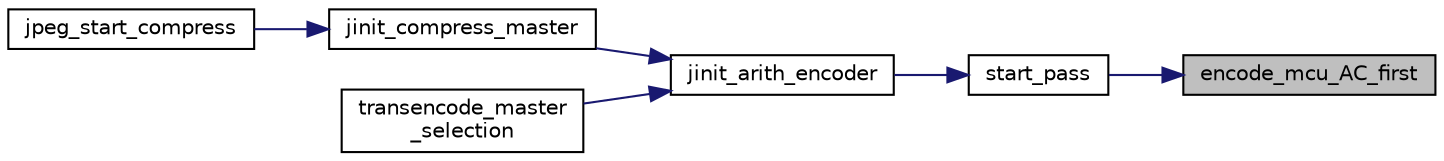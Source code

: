 digraph "encode_mcu_AC_first"
{
 // LATEX_PDF_SIZE
  bgcolor="transparent";
  edge [fontname="Helvetica",fontsize="10",labelfontname="Helvetica",labelfontsize="10"];
  node [fontname="Helvetica",fontsize="10",shape=record];
  rankdir="RL";
  Node58 [label="encode_mcu_AC_first",height=0.2,width=0.4,color="black", fillcolor="grey75", style="filled", fontcolor="black",tooltip=" "];
  Node58 -> Node59 [dir="back",color="midnightblue",fontsize="10",style="solid",fontname="Helvetica"];
  Node59 [label="start_pass",height=0.2,width=0.4,color="black",URL="$jcarith_8c.html#aa75d656ee648c5420caffe4714d822c8",tooltip=" "];
  Node59 -> Node60 [dir="back",color="midnightblue",fontsize="10",style="solid",fontname="Helvetica"];
  Node60 [label="jinit_arith_encoder",height=0.2,width=0.4,color="black",URL="$jcarith_8c.html#a17d3b53787b355ba16ab464199cd812d",tooltip=" "];
  Node60 -> Node61 [dir="back",color="midnightblue",fontsize="10",style="solid",fontname="Helvetica"];
  Node61 [label="jinit_compress_master",height=0.2,width=0.4,color="black",URL="$jcinit_8c.html#a9b434908559c6849283fcac944250b3b",tooltip=" "];
  Node61 -> Node62 [dir="back",color="midnightblue",fontsize="10",style="solid",fontname="Helvetica"];
  Node62 [label="jpeg_start_compress",height=0.2,width=0.4,color="black",URL="$jcapistd_8c.html#aacff7627af44bc9457601ba15577162d",tooltip=" "];
  Node60 -> Node63 [dir="back",color="midnightblue",fontsize="10",style="solid",fontname="Helvetica"];
  Node63 [label="transencode_master\l_selection",height=0.2,width=0.4,color="black",URL="$jctrans_8c.html#ae87fac6bd08f4b513d2f7f5629586733",tooltip=" "];
}
